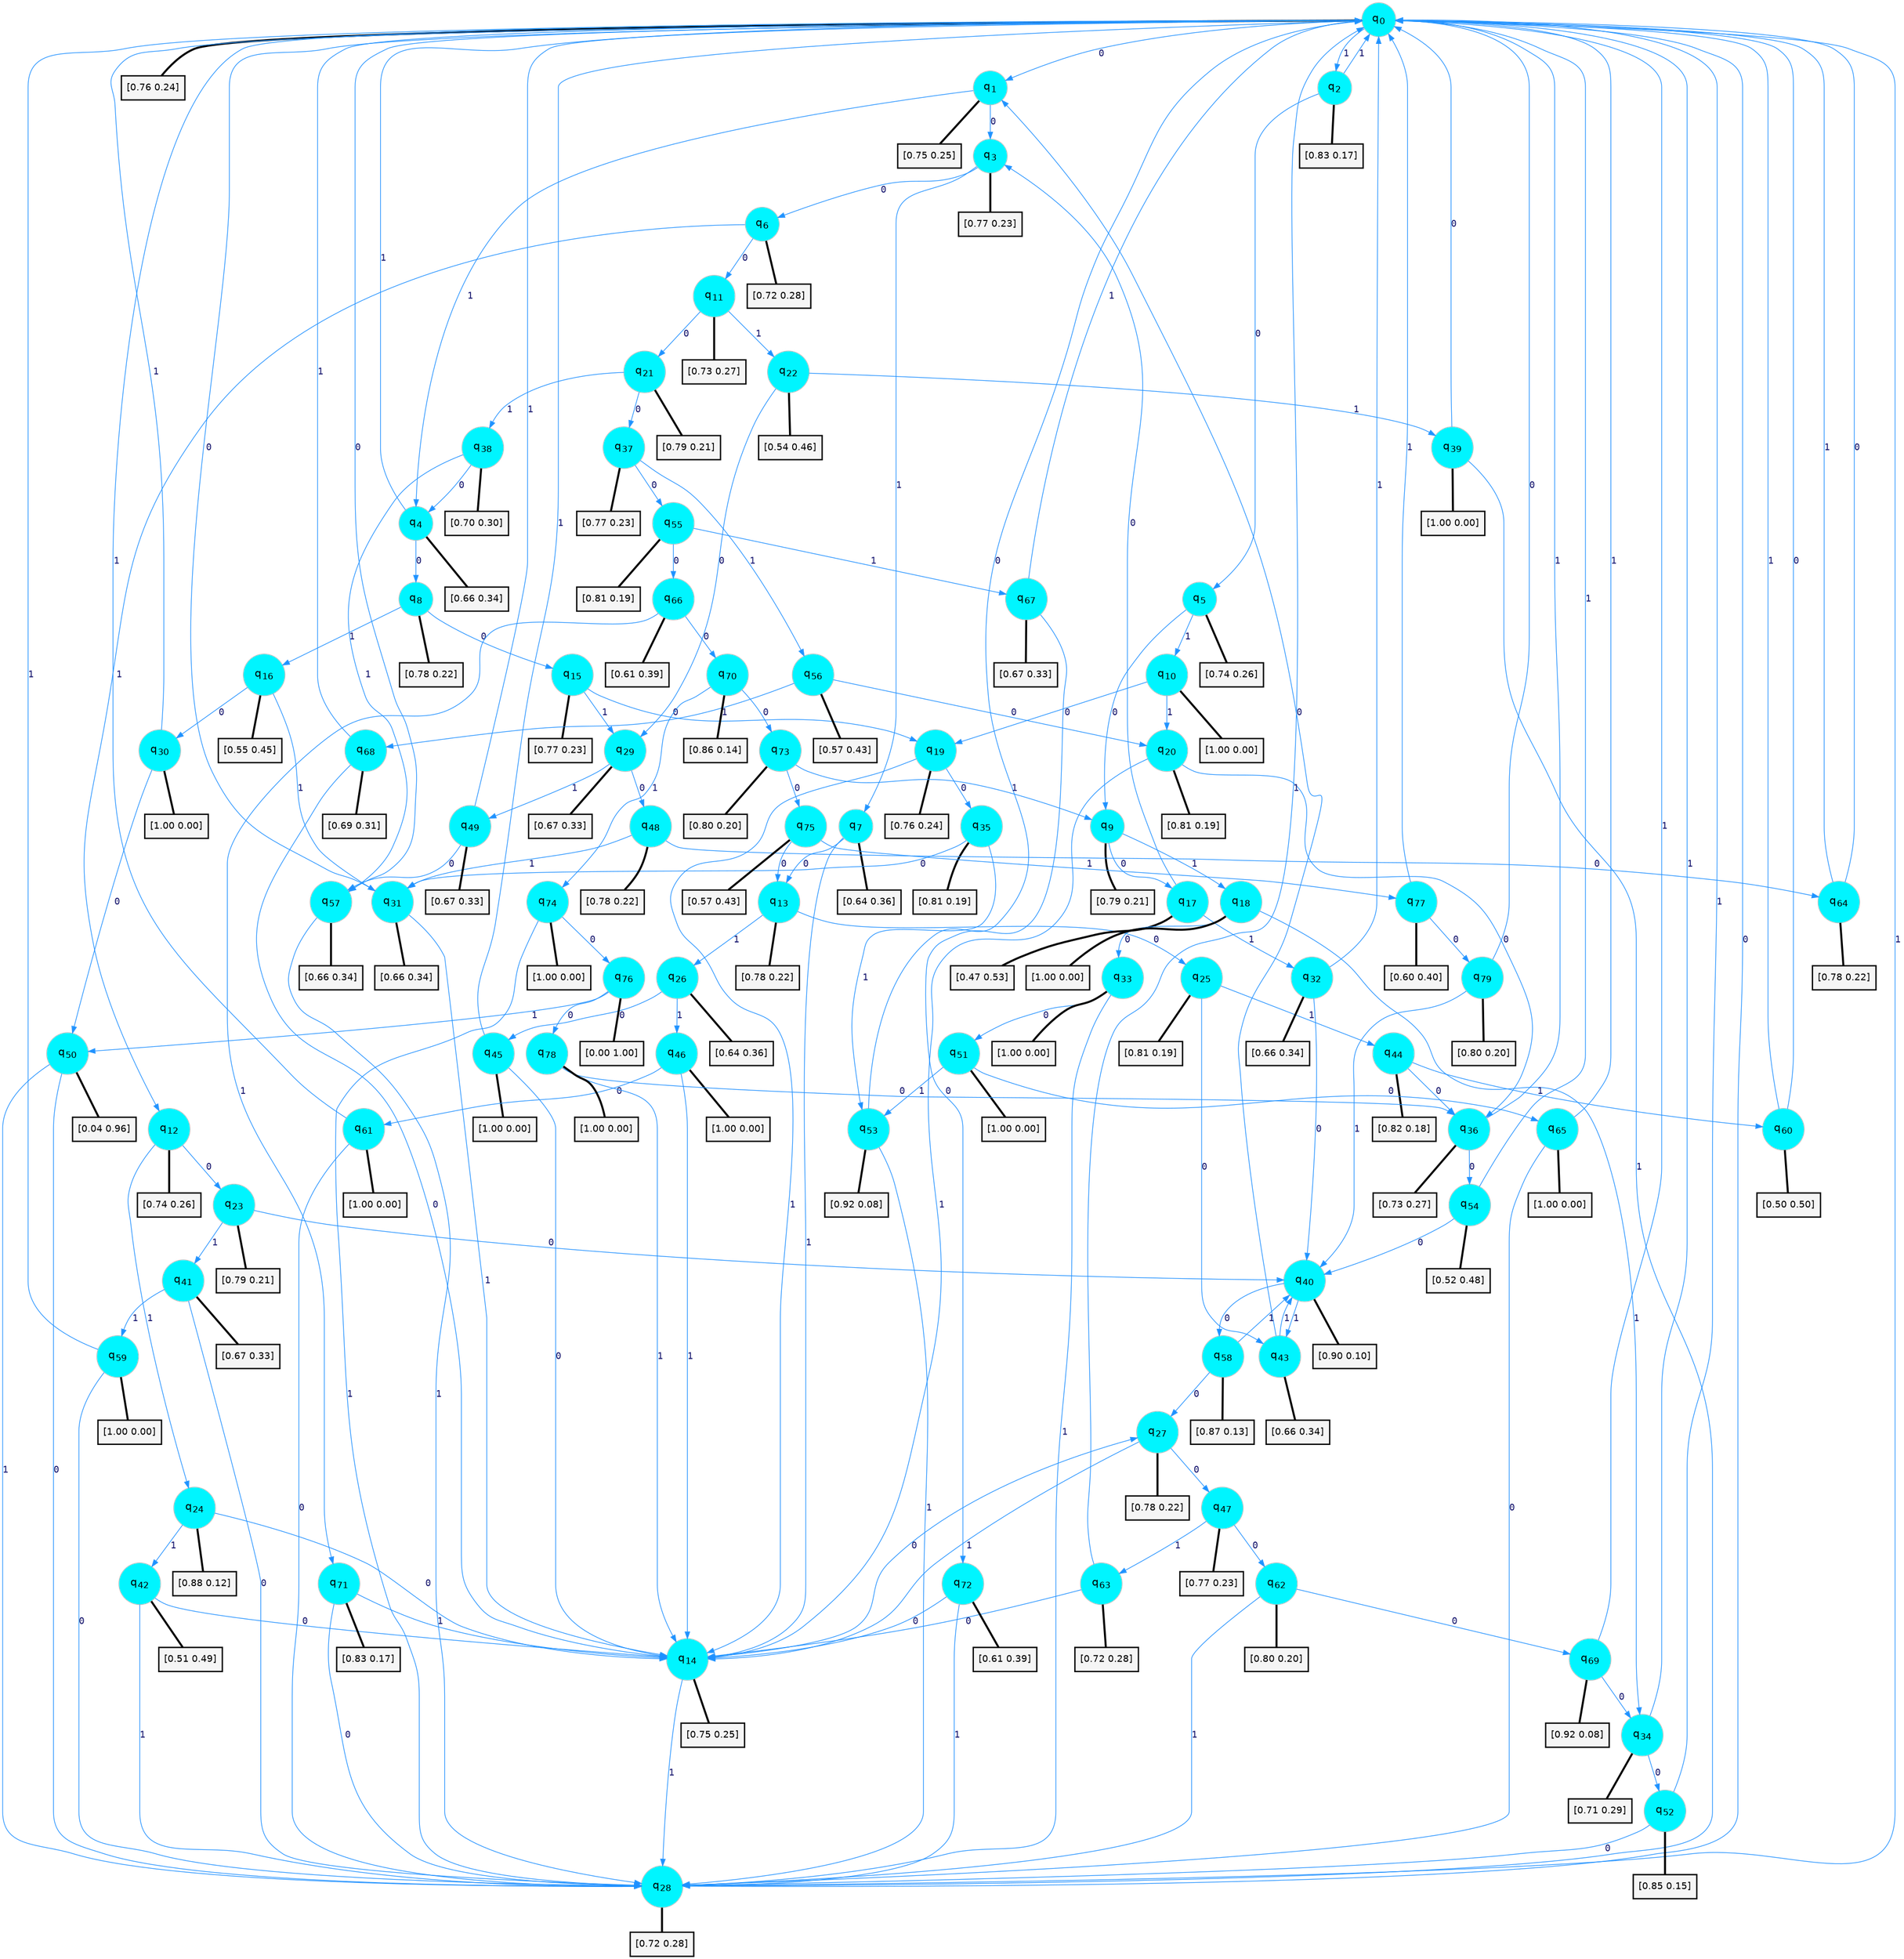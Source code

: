 digraph G {
graph [
bgcolor=transparent, dpi=300, rankdir=TD, size="40,25"];
node [
color=gray, fillcolor=turquoise1, fontcolor=black, fontname=Helvetica, fontsize=16, fontweight=bold, shape=circle, style=filled];
edge [
arrowsize=1, color=dodgerblue1, fontcolor=midnightblue, fontname=courier, fontweight=bold, penwidth=1, style=solid, weight=20];
0[label=<q<SUB>0</SUB>>];
1[label=<q<SUB>1</SUB>>];
2[label=<q<SUB>2</SUB>>];
3[label=<q<SUB>3</SUB>>];
4[label=<q<SUB>4</SUB>>];
5[label=<q<SUB>5</SUB>>];
6[label=<q<SUB>6</SUB>>];
7[label=<q<SUB>7</SUB>>];
8[label=<q<SUB>8</SUB>>];
9[label=<q<SUB>9</SUB>>];
10[label=<q<SUB>10</SUB>>];
11[label=<q<SUB>11</SUB>>];
12[label=<q<SUB>12</SUB>>];
13[label=<q<SUB>13</SUB>>];
14[label=<q<SUB>14</SUB>>];
15[label=<q<SUB>15</SUB>>];
16[label=<q<SUB>16</SUB>>];
17[label=<q<SUB>17</SUB>>];
18[label=<q<SUB>18</SUB>>];
19[label=<q<SUB>19</SUB>>];
20[label=<q<SUB>20</SUB>>];
21[label=<q<SUB>21</SUB>>];
22[label=<q<SUB>22</SUB>>];
23[label=<q<SUB>23</SUB>>];
24[label=<q<SUB>24</SUB>>];
25[label=<q<SUB>25</SUB>>];
26[label=<q<SUB>26</SUB>>];
27[label=<q<SUB>27</SUB>>];
28[label=<q<SUB>28</SUB>>];
29[label=<q<SUB>29</SUB>>];
30[label=<q<SUB>30</SUB>>];
31[label=<q<SUB>31</SUB>>];
32[label=<q<SUB>32</SUB>>];
33[label=<q<SUB>33</SUB>>];
34[label=<q<SUB>34</SUB>>];
35[label=<q<SUB>35</SUB>>];
36[label=<q<SUB>36</SUB>>];
37[label=<q<SUB>37</SUB>>];
38[label=<q<SUB>38</SUB>>];
39[label=<q<SUB>39</SUB>>];
40[label=<q<SUB>40</SUB>>];
41[label=<q<SUB>41</SUB>>];
42[label=<q<SUB>42</SUB>>];
43[label=<q<SUB>43</SUB>>];
44[label=<q<SUB>44</SUB>>];
45[label=<q<SUB>45</SUB>>];
46[label=<q<SUB>46</SUB>>];
47[label=<q<SUB>47</SUB>>];
48[label=<q<SUB>48</SUB>>];
49[label=<q<SUB>49</SUB>>];
50[label=<q<SUB>50</SUB>>];
51[label=<q<SUB>51</SUB>>];
52[label=<q<SUB>52</SUB>>];
53[label=<q<SUB>53</SUB>>];
54[label=<q<SUB>54</SUB>>];
55[label=<q<SUB>55</SUB>>];
56[label=<q<SUB>56</SUB>>];
57[label=<q<SUB>57</SUB>>];
58[label=<q<SUB>58</SUB>>];
59[label=<q<SUB>59</SUB>>];
60[label=<q<SUB>60</SUB>>];
61[label=<q<SUB>61</SUB>>];
62[label=<q<SUB>62</SUB>>];
63[label=<q<SUB>63</SUB>>];
64[label=<q<SUB>64</SUB>>];
65[label=<q<SUB>65</SUB>>];
66[label=<q<SUB>66</SUB>>];
67[label=<q<SUB>67</SUB>>];
68[label=<q<SUB>68</SUB>>];
69[label=<q<SUB>69</SUB>>];
70[label=<q<SUB>70</SUB>>];
71[label=<q<SUB>71</SUB>>];
72[label=<q<SUB>72</SUB>>];
73[label=<q<SUB>73</SUB>>];
74[label=<q<SUB>74</SUB>>];
75[label=<q<SUB>75</SUB>>];
76[label=<q<SUB>76</SUB>>];
77[label=<q<SUB>77</SUB>>];
78[label=<q<SUB>78</SUB>>];
79[label=<q<SUB>79</SUB>>];
80[label="[0.76 0.24]", shape=box,fontcolor=black, fontname=Helvetica, fontsize=14, penwidth=2, fillcolor=whitesmoke,color=black];
81[label="[0.75 0.25]", shape=box,fontcolor=black, fontname=Helvetica, fontsize=14, penwidth=2, fillcolor=whitesmoke,color=black];
82[label="[0.83 0.17]", shape=box,fontcolor=black, fontname=Helvetica, fontsize=14, penwidth=2, fillcolor=whitesmoke,color=black];
83[label="[0.77 0.23]", shape=box,fontcolor=black, fontname=Helvetica, fontsize=14, penwidth=2, fillcolor=whitesmoke,color=black];
84[label="[0.66 0.34]", shape=box,fontcolor=black, fontname=Helvetica, fontsize=14, penwidth=2, fillcolor=whitesmoke,color=black];
85[label="[0.74 0.26]", shape=box,fontcolor=black, fontname=Helvetica, fontsize=14, penwidth=2, fillcolor=whitesmoke,color=black];
86[label="[0.72 0.28]", shape=box,fontcolor=black, fontname=Helvetica, fontsize=14, penwidth=2, fillcolor=whitesmoke,color=black];
87[label="[0.64 0.36]", shape=box,fontcolor=black, fontname=Helvetica, fontsize=14, penwidth=2, fillcolor=whitesmoke,color=black];
88[label="[0.78 0.22]", shape=box,fontcolor=black, fontname=Helvetica, fontsize=14, penwidth=2, fillcolor=whitesmoke,color=black];
89[label="[0.79 0.21]", shape=box,fontcolor=black, fontname=Helvetica, fontsize=14, penwidth=2, fillcolor=whitesmoke,color=black];
90[label="[1.00 0.00]", shape=box,fontcolor=black, fontname=Helvetica, fontsize=14, penwidth=2, fillcolor=whitesmoke,color=black];
91[label="[0.73 0.27]", shape=box,fontcolor=black, fontname=Helvetica, fontsize=14, penwidth=2, fillcolor=whitesmoke,color=black];
92[label="[0.74 0.26]", shape=box,fontcolor=black, fontname=Helvetica, fontsize=14, penwidth=2, fillcolor=whitesmoke,color=black];
93[label="[0.78 0.22]", shape=box,fontcolor=black, fontname=Helvetica, fontsize=14, penwidth=2, fillcolor=whitesmoke,color=black];
94[label="[0.75 0.25]", shape=box,fontcolor=black, fontname=Helvetica, fontsize=14, penwidth=2, fillcolor=whitesmoke,color=black];
95[label="[0.77 0.23]", shape=box,fontcolor=black, fontname=Helvetica, fontsize=14, penwidth=2, fillcolor=whitesmoke,color=black];
96[label="[0.55 0.45]", shape=box,fontcolor=black, fontname=Helvetica, fontsize=14, penwidth=2, fillcolor=whitesmoke,color=black];
97[label="[0.47 0.53]", shape=box,fontcolor=black, fontname=Helvetica, fontsize=14, penwidth=2, fillcolor=whitesmoke,color=black];
98[label="[1.00 0.00]", shape=box,fontcolor=black, fontname=Helvetica, fontsize=14, penwidth=2, fillcolor=whitesmoke,color=black];
99[label="[0.76 0.24]", shape=box,fontcolor=black, fontname=Helvetica, fontsize=14, penwidth=2, fillcolor=whitesmoke,color=black];
100[label="[0.81 0.19]", shape=box,fontcolor=black, fontname=Helvetica, fontsize=14, penwidth=2, fillcolor=whitesmoke,color=black];
101[label="[0.79 0.21]", shape=box,fontcolor=black, fontname=Helvetica, fontsize=14, penwidth=2, fillcolor=whitesmoke,color=black];
102[label="[0.54 0.46]", shape=box,fontcolor=black, fontname=Helvetica, fontsize=14, penwidth=2, fillcolor=whitesmoke,color=black];
103[label="[0.79 0.21]", shape=box,fontcolor=black, fontname=Helvetica, fontsize=14, penwidth=2, fillcolor=whitesmoke,color=black];
104[label="[0.88 0.12]", shape=box,fontcolor=black, fontname=Helvetica, fontsize=14, penwidth=2, fillcolor=whitesmoke,color=black];
105[label="[0.81 0.19]", shape=box,fontcolor=black, fontname=Helvetica, fontsize=14, penwidth=2, fillcolor=whitesmoke,color=black];
106[label="[0.64 0.36]", shape=box,fontcolor=black, fontname=Helvetica, fontsize=14, penwidth=2, fillcolor=whitesmoke,color=black];
107[label="[0.78 0.22]", shape=box,fontcolor=black, fontname=Helvetica, fontsize=14, penwidth=2, fillcolor=whitesmoke,color=black];
108[label="[0.72 0.28]", shape=box,fontcolor=black, fontname=Helvetica, fontsize=14, penwidth=2, fillcolor=whitesmoke,color=black];
109[label="[0.67 0.33]", shape=box,fontcolor=black, fontname=Helvetica, fontsize=14, penwidth=2, fillcolor=whitesmoke,color=black];
110[label="[1.00 0.00]", shape=box,fontcolor=black, fontname=Helvetica, fontsize=14, penwidth=2, fillcolor=whitesmoke,color=black];
111[label="[0.66 0.34]", shape=box,fontcolor=black, fontname=Helvetica, fontsize=14, penwidth=2, fillcolor=whitesmoke,color=black];
112[label="[0.66 0.34]", shape=box,fontcolor=black, fontname=Helvetica, fontsize=14, penwidth=2, fillcolor=whitesmoke,color=black];
113[label="[1.00 0.00]", shape=box,fontcolor=black, fontname=Helvetica, fontsize=14, penwidth=2, fillcolor=whitesmoke,color=black];
114[label="[0.71 0.29]", shape=box,fontcolor=black, fontname=Helvetica, fontsize=14, penwidth=2, fillcolor=whitesmoke,color=black];
115[label="[0.81 0.19]", shape=box,fontcolor=black, fontname=Helvetica, fontsize=14, penwidth=2, fillcolor=whitesmoke,color=black];
116[label="[0.73 0.27]", shape=box,fontcolor=black, fontname=Helvetica, fontsize=14, penwidth=2, fillcolor=whitesmoke,color=black];
117[label="[0.77 0.23]", shape=box,fontcolor=black, fontname=Helvetica, fontsize=14, penwidth=2, fillcolor=whitesmoke,color=black];
118[label="[0.70 0.30]", shape=box,fontcolor=black, fontname=Helvetica, fontsize=14, penwidth=2, fillcolor=whitesmoke,color=black];
119[label="[1.00 0.00]", shape=box,fontcolor=black, fontname=Helvetica, fontsize=14, penwidth=2, fillcolor=whitesmoke,color=black];
120[label="[0.90 0.10]", shape=box,fontcolor=black, fontname=Helvetica, fontsize=14, penwidth=2, fillcolor=whitesmoke,color=black];
121[label="[0.67 0.33]", shape=box,fontcolor=black, fontname=Helvetica, fontsize=14, penwidth=2, fillcolor=whitesmoke,color=black];
122[label="[0.51 0.49]", shape=box,fontcolor=black, fontname=Helvetica, fontsize=14, penwidth=2, fillcolor=whitesmoke,color=black];
123[label="[0.66 0.34]", shape=box,fontcolor=black, fontname=Helvetica, fontsize=14, penwidth=2, fillcolor=whitesmoke,color=black];
124[label="[0.82 0.18]", shape=box,fontcolor=black, fontname=Helvetica, fontsize=14, penwidth=2, fillcolor=whitesmoke,color=black];
125[label="[1.00 0.00]", shape=box,fontcolor=black, fontname=Helvetica, fontsize=14, penwidth=2, fillcolor=whitesmoke,color=black];
126[label="[1.00 0.00]", shape=box,fontcolor=black, fontname=Helvetica, fontsize=14, penwidth=2, fillcolor=whitesmoke,color=black];
127[label="[0.77 0.23]", shape=box,fontcolor=black, fontname=Helvetica, fontsize=14, penwidth=2, fillcolor=whitesmoke,color=black];
128[label="[0.78 0.22]", shape=box,fontcolor=black, fontname=Helvetica, fontsize=14, penwidth=2, fillcolor=whitesmoke,color=black];
129[label="[0.67 0.33]", shape=box,fontcolor=black, fontname=Helvetica, fontsize=14, penwidth=2, fillcolor=whitesmoke,color=black];
130[label="[0.04 0.96]", shape=box,fontcolor=black, fontname=Helvetica, fontsize=14, penwidth=2, fillcolor=whitesmoke,color=black];
131[label="[1.00 0.00]", shape=box,fontcolor=black, fontname=Helvetica, fontsize=14, penwidth=2, fillcolor=whitesmoke,color=black];
132[label="[0.85 0.15]", shape=box,fontcolor=black, fontname=Helvetica, fontsize=14, penwidth=2, fillcolor=whitesmoke,color=black];
133[label="[0.92 0.08]", shape=box,fontcolor=black, fontname=Helvetica, fontsize=14, penwidth=2, fillcolor=whitesmoke,color=black];
134[label="[0.52 0.48]", shape=box,fontcolor=black, fontname=Helvetica, fontsize=14, penwidth=2, fillcolor=whitesmoke,color=black];
135[label="[0.81 0.19]", shape=box,fontcolor=black, fontname=Helvetica, fontsize=14, penwidth=2, fillcolor=whitesmoke,color=black];
136[label="[0.57 0.43]", shape=box,fontcolor=black, fontname=Helvetica, fontsize=14, penwidth=2, fillcolor=whitesmoke,color=black];
137[label="[0.66 0.34]", shape=box,fontcolor=black, fontname=Helvetica, fontsize=14, penwidth=2, fillcolor=whitesmoke,color=black];
138[label="[0.87 0.13]", shape=box,fontcolor=black, fontname=Helvetica, fontsize=14, penwidth=2, fillcolor=whitesmoke,color=black];
139[label="[1.00 0.00]", shape=box,fontcolor=black, fontname=Helvetica, fontsize=14, penwidth=2, fillcolor=whitesmoke,color=black];
140[label="[0.50 0.50]", shape=box,fontcolor=black, fontname=Helvetica, fontsize=14, penwidth=2, fillcolor=whitesmoke,color=black];
141[label="[1.00 0.00]", shape=box,fontcolor=black, fontname=Helvetica, fontsize=14, penwidth=2, fillcolor=whitesmoke,color=black];
142[label="[0.80 0.20]", shape=box,fontcolor=black, fontname=Helvetica, fontsize=14, penwidth=2, fillcolor=whitesmoke,color=black];
143[label="[0.72 0.28]", shape=box,fontcolor=black, fontname=Helvetica, fontsize=14, penwidth=2, fillcolor=whitesmoke,color=black];
144[label="[0.78 0.22]", shape=box,fontcolor=black, fontname=Helvetica, fontsize=14, penwidth=2, fillcolor=whitesmoke,color=black];
145[label="[1.00 0.00]", shape=box,fontcolor=black, fontname=Helvetica, fontsize=14, penwidth=2, fillcolor=whitesmoke,color=black];
146[label="[0.61 0.39]", shape=box,fontcolor=black, fontname=Helvetica, fontsize=14, penwidth=2, fillcolor=whitesmoke,color=black];
147[label="[0.67 0.33]", shape=box,fontcolor=black, fontname=Helvetica, fontsize=14, penwidth=2, fillcolor=whitesmoke,color=black];
148[label="[0.69 0.31]", shape=box,fontcolor=black, fontname=Helvetica, fontsize=14, penwidth=2, fillcolor=whitesmoke,color=black];
149[label="[0.92 0.08]", shape=box,fontcolor=black, fontname=Helvetica, fontsize=14, penwidth=2, fillcolor=whitesmoke,color=black];
150[label="[0.86 0.14]", shape=box,fontcolor=black, fontname=Helvetica, fontsize=14, penwidth=2, fillcolor=whitesmoke,color=black];
151[label="[0.83 0.17]", shape=box,fontcolor=black, fontname=Helvetica, fontsize=14, penwidth=2, fillcolor=whitesmoke,color=black];
152[label="[0.61 0.39]", shape=box,fontcolor=black, fontname=Helvetica, fontsize=14, penwidth=2, fillcolor=whitesmoke,color=black];
153[label="[0.80 0.20]", shape=box,fontcolor=black, fontname=Helvetica, fontsize=14, penwidth=2, fillcolor=whitesmoke,color=black];
154[label="[1.00 0.00]", shape=box,fontcolor=black, fontname=Helvetica, fontsize=14, penwidth=2, fillcolor=whitesmoke,color=black];
155[label="[0.57 0.43]", shape=box,fontcolor=black, fontname=Helvetica, fontsize=14, penwidth=2, fillcolor=whitesmoke,color=black];
156[label="[0.00 1.00]", shape=box,fontcolor=black, fontname=Helvetica, fontsize=14, penwidth=2, fillcolor=whitesmoke,color=black];
157[label="[0.60 0.40]", shape=box,fontcolor=black, fontname=Helvetica, fontsize=14, penwidth=2, fillcolor=whitesmoke,color=black];
158[label="[1.00 0.00]", shape=box,fontcolor=black, fontname=Helvetica, fontsize=14, penwidth=2, fillcolor=whitesmoke,color=black];
159[label="[0.80 0.20]", shape=box,fontcolor=black, fontname=Helvetica, fontsize=14, penwidth=2, fillcolor=whitesmoke,color=black];
0->1 [label=0];
0->2 [label=1];
0->80 [arrowhead=none, penwidth=3,color=black];
1->3 [label=0];
1->4 [label=1];
1->81 [arrowhead=none, penwidth=3,color=black];
2->5 [label=0];
2->0 [label=1];
2->82 [arrowhead=none, penwidth=3,color=black];
3->6 [label=0];
3->7 [label=1];
3->83 [arrowhead=none, penwidth=3,color=black];
4->8 [label=0];
4->0 [label=1];
4->84 [arrowhead=none, penwidth=3,color=black];
5->9 [label=0];
5->10 [label=1];
5->85 [arrowhead=none, penwidth=3,color=black];
6->11 [label=0];
6->12 [label=1];
6->86 [arrowhead=none, penwidth=3,color=black];
7->13 [label=0];
7->14 [label=1];
7->87 [arrowhead=none, penwidth=3,color=black];
8->15 [label=0];
8->16 [label=1];
8->88 [arrowhead=none, penwidth=3,color=black];
9->17 [label=0];
9->18 [label=1];
9->89 [arrowhead=none, penwidth=3,color=black];
10->19 [label=0];
10->20 [label=1];
10->90 [arrowhead=none, penwidth=3,color=black];
11->21 [label=0];
11->22 [label=1];
11->91 [arrowhead=none, penwidth=3,color=black];
12->23 [label=0];
12->24 [label=1];
12->92 [arrowhead=none, penwidth=3,color=black];
13->25 [label=0];
13->26 [label=1];
13->93 [arrowhead=none, penwidth=3,color=black];
14->27 [label=0];
14->28 [label=1];
14->94 [arrowhead=none, penwidth=3,color=black];
15->19 [label=0];
15->29 [label=1];
15->95 [arrowhead=none, penwidth=3,color=black];
16->30 [label=0];
16->31 [label=1];
16->96 [arrowhead=none, penwidth=3,color=black];
17->3 [label=0];
17->32 [label=1];
17->97 [arrowhead=none, penwidth=3,color=black];
18->33 [label=0];
18->34 [label=1];
18->98 [arrowhead=none, penwidth=3,color=black];
19->35 [label=0];
19->14 [label=1];
19->99 [arrowhead=none, penwidth=3,color=black];
20->36 [label=0];
20->14 [label=1];
20->100 [arrowhead=none, penwidth=3,color=black];
21->37 [label=0];
21->38 [label=1];
21->101 [arrowhead=none, penwidth=3,color=black];
22->29 [label=0];
22->39 [label=1];
22->102 [arrowhead=none, penwidth=3,color=black];
23->40 [label=0];
23->41 [label=1];
23->103 [arrowhead=none, penwidth=3,color=black];
24->14 [label=0];
24->42 [label=1];
24->104 [arrowhead=none, penwidth=3,color=black];
25->43 [label=0];
25->44 [label=1];
25->105 [arrowhead=none, penwidth=3,color=black];
26->45 [label=0];
26->46 [label=1];
26->106 [arrowhead=none, penwidth=3,color=black];
27->47 [label=0];
27->14 [label=1];
27->107 [arrowhead=none, penwidth=3,color=black];
28->0 [label=0];
28->0 [label=1];
28->108 [arrowhead=none, penwidth=3,color=black];
29->48 [label=0];
29->49 [label=1];
29->109 [arrowhead=none, penwidth=3,color=black];
30->50 [label=0];
30->0 [label=1];
30->110 [arrowhead=none, penwidth=3,color=black];
31->0 [label=0];
31->14 [label=1];
31->111 [arrowhead=none, penwidth=3,color=black];
32->40 [label=0];
32->0 [label=1];
32->112 [arrowhead=none, penwidth=3,color=black];
33->51 [label=0];
33->28 [label=1];
33->113 [arrowhead=none, penwidth=3,color=black];
34->52 [label=0];
34->0 [label=1];
34->114 [arrowhead=none, penwidth=3,color=black];
35->31 [label=0];
35->53 [label=1];
35->115 [arrowhead=none, penwidth=3,color=black];
36->54 [label=0];
36->0 [label=1];
36->116 [arrowhead=none, penwidth=3,color=black];
37->55 [label=0];
37->56 [label=1];
37->117 [arrowhead=none, penwidth=3,color=black];
38->4 [label=0];
38->57 [label=1];
38->118 [arrowhead=none, penwidth=3,color=black];
39->0 [label=0];
39->28 [label=1];
39->119 [arrowhead=none, penwidth=3,color=black];
40->58 [label=0];
40->43 [label=1];
40->120 [arrowhead=none, penwidth=3,color=black];
41->28 [label=0];
41->59 [label=1];
41->121 [arrowhead=none, penwidth=3,color=black];
42->14 [label=0];
42->28 [label=1];
42->122 [arrowhead=none, penwidth=3,color=black];
43->1 [label=0];
43->40 [label=1];
43->123 [arrowhead=none, penwidth=3,color=black];
44->36 [label=0];
44->60 [label=1];
44->124 [arrowhead=none, penwidth=3,color=black];
45->14 [label=0];
45->0 [label=1];
45->125 [arrowhead=none, penwidth=3,color=black];
46->61 [label=0];
46->14 [label=1];
46->126 [arrowhead=none, penwidth=3,color=black];
47->62 [label=0];
47->63 [label=1];
47->127 [arrowhead=none, penwidth=3,color=black];
48->64 [label=0];
48->31 [label=1];
48->128 [arrowhead=none, penwidth=3,color=black];
49->57 [label=0];
49->0 [label=1];
49->129 [arrowhead=none, penwidth=3,color=black];
50->28 [label=0];
50->28 [label=1];
50->130 [arrowhead=none, penwidth=3,color=black];
51->65 [label=0];
51->53 [label=1];
51->131 [arrowhead=none, penwidth=3,color=black];
52->28 [label=0];
52->0 [label=1];
52->132 [arrowhead=none, penwidth=3,color=black];
53->0 [label=0];
53->28 [label=1];
53->133 [arrowhead=none, penwidth=3,color=black];
54->40 [label=0];
54->0 [label=1];
54->134 [arrowhead=none, penwidth=3,color=black];
55->66 [label=0];
55->67 [label=1];
55->135 [arrowhead=none, penwidth=3,color=black];
56->20 [label=0];
56->68 [label=1];
56->136 [arrowhead=none, penwidth=3,color=black];
57->0 [label=0];
57->28 [label=1];
57->137 [arrowhead=none, penwidth=3,color=black];
58->27 [label=0];
58->40 [label=1];
58->138 [arrowhead=none, penwidth=3,color=black];
59->28 [label=0];
59->0 [label=1];
59->139 [arrowhead=none, penwidth=3,color=black];
60->0 [label=0];
60->0 [label=1];
60->140 [arrowhead=none, penwidth=3,color=black];
61->28 [label=0];
61->0 [label=1];
61->141 [arrowhead=none, penwidth=3,color=black];
62->69 [label=0];
62->28 [label=1];
62->142 [arrowhead=none, penwidth=3,color=black];
63->14 [label=0];
63->0 [label=1];
63->143 [arrowhead=none, penwidth=3,color=black];
64->0 [label=0];
64->0 [label=1];
64->144 [arrowhead=none, penwidth=3,color=black];
65->28 [label=0];
65->0 [label=1];
65->145 [arrowhead=none, penwidth=3,color=black];
66->70 [label=0];
66->71 [label=1];
66->146 [arrowhead=none, penwidth=3,color=black];
67->72 [label=0];
67->0 [label=1];
67->147 [arrowhead=none, penwidth=3,color=black];
68->14 [label=0];
68->0 [label=1];
68->148 [arrowhead=none, penwidth=3,color=black];
69->34 [label=0];
69->0 [label=1];
69->149 [arrowhead=none, penwidth=3,color=black];
70->73 [label=0];
70->74 [label=1];
70->150 [arrowhead=none, penwidth=3,color=black];
71->28 [label=0];
71->14 [label=1];
71->151 [arrowhead=none, penwidth=3,color=black];
72->14 [label=0];
72->28 [label=1];
72->152 [arrowhead=none, penwidth=3,color=black];
73->75 [label=0];
73->9 [label=1];
73->153 [arrowhead=none, penwidth=3,color=black];
74->76 [label=0];
74->28 [label=1];
74->154 [arrowhead=none, penwidth=3,color=black];
75->13 [label=0];
75->77 [label=1];
75->155 [arrowhead=none, penwidth=3,color=black];
76->78 [label=0];
76->50 [label=1];
76->156 [arrowhead=none, penwidth=3,color=black];
77->79 [label=0];
77->0 [label=1];
77->157 [arrowhead=none, penwidth=3,color=black];
78->36 [label=0];
78->14 [label=1];
78->158 [arrowhead=none, penwidth=3,color=black];
79->0 [label=0];
79->40 [label=1];
79->159 [arrowhead=none, penwidth=3,color=black];
}

